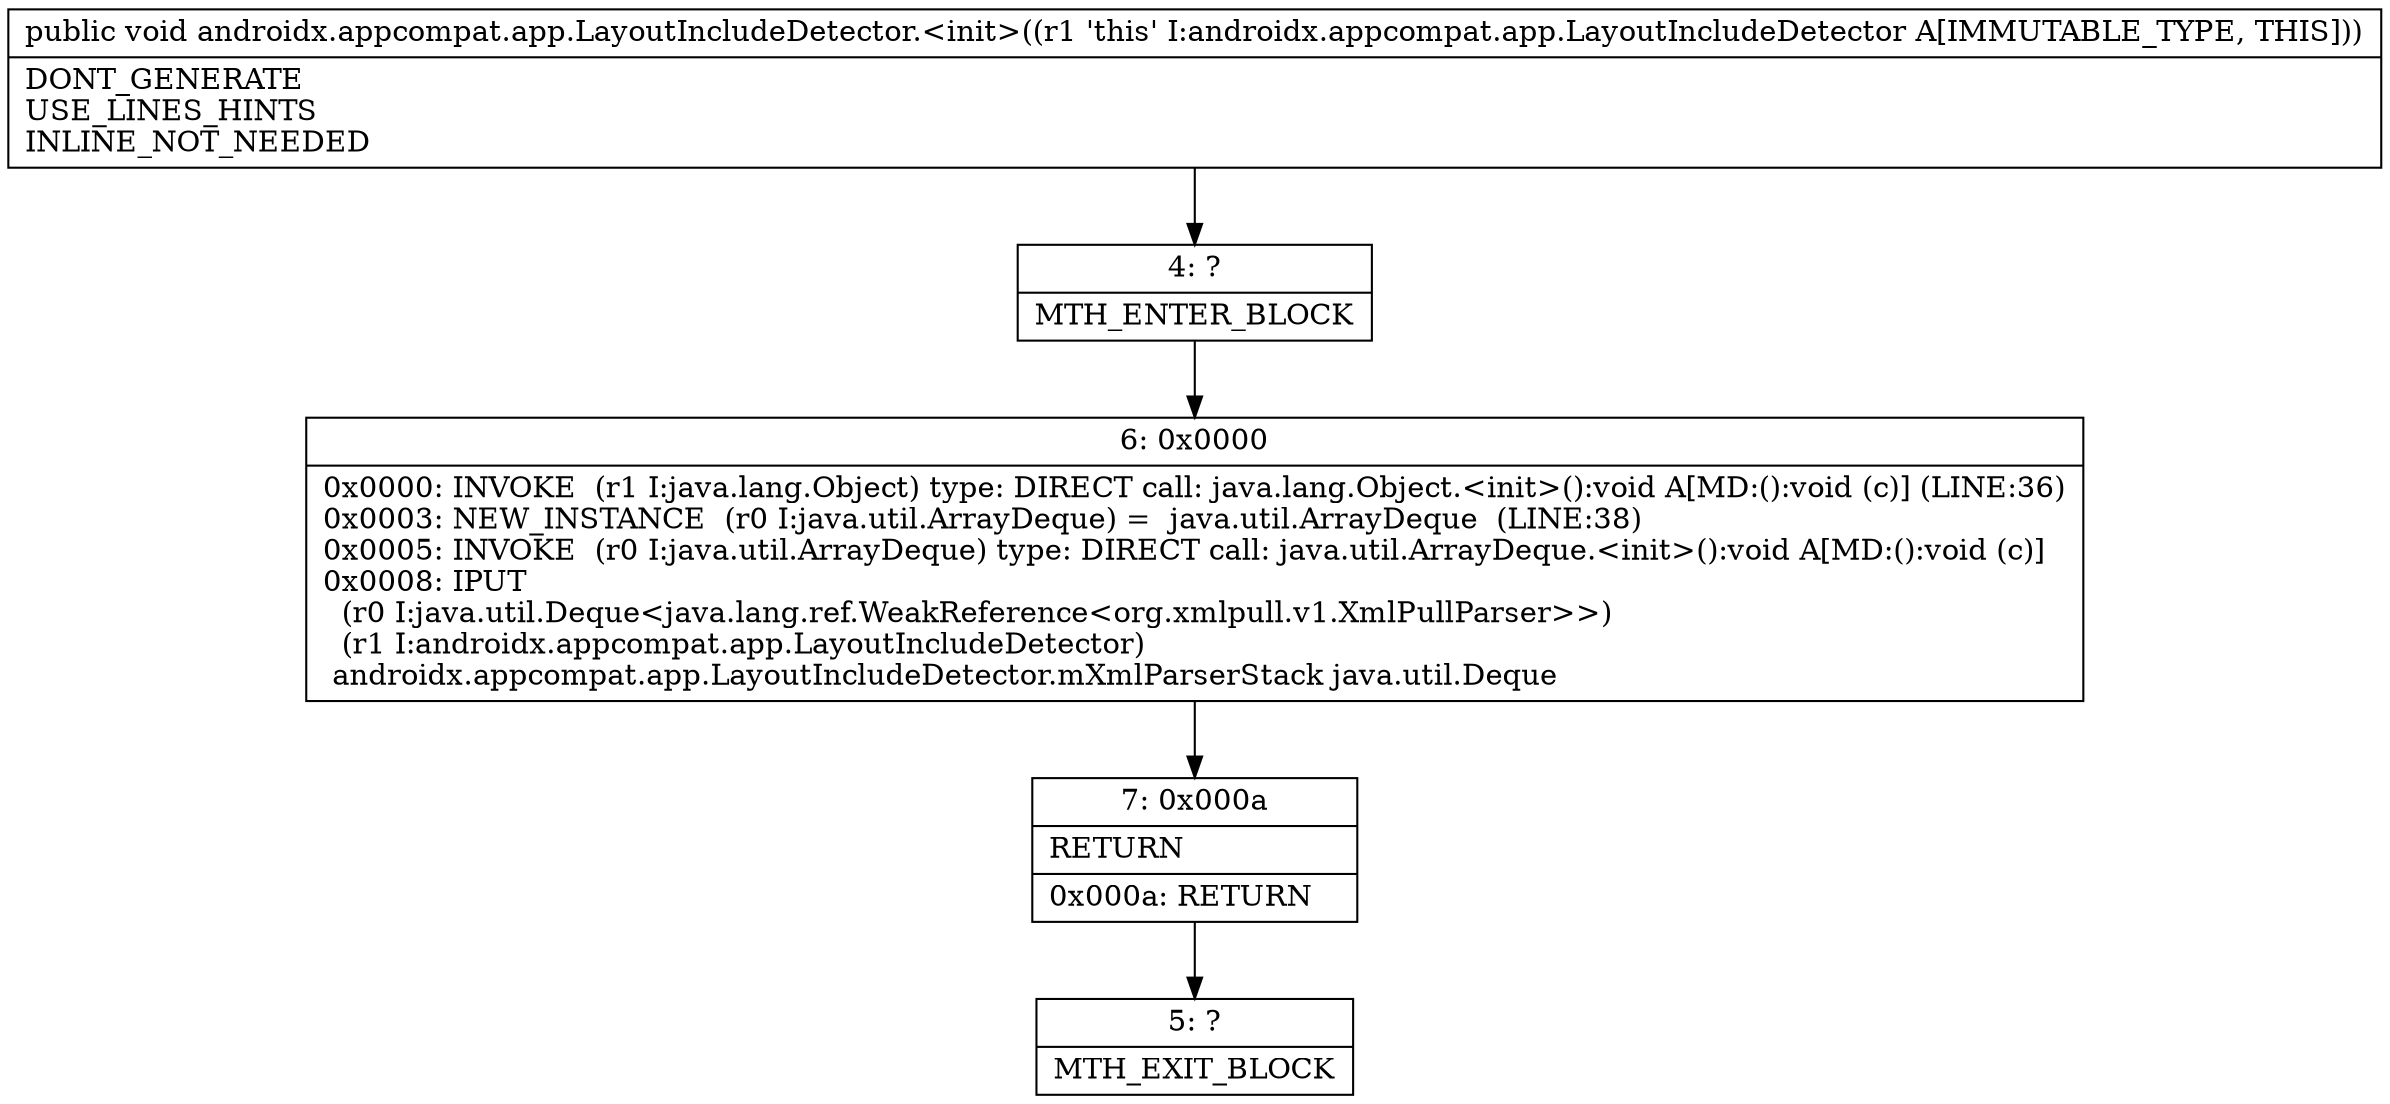 digraph "CFG forandroidx.appcompat.app.LayoutIncludeDetector.\<init\>()V" {
Node_4 [shape=record,label="{4\:\ ?|MTH_ENTER_BLOCK\l}"];
Node_6 [shape=record,label="{6\:\ 0x0000|0x0000: INVOKE  (r1 I:java.lang.Object) type: DIRECT call: java.lang.Object.\<init\>():void A[MD:():void (c)] (LINE:36)\l0x0003: NEW_INSTANCE  (r0 I:java.util.ArrayDeque) =  java.util.ArrayDeque  (LINE:38)\l0x0005: INVOKE  (r0 I:java.util.ArrayDeque) type: DIRECT call: java.util.ArrayDeque.\<init\>():void A[MD:():void (c)]\l0x0008: IPUT  \l  (r0 I:java.util.Deque\<java.lang.ref.WeakReference\<org.xmlpull.v1.XmlPullParser\>\>)\l  (r1 I:androidx.appcompat.app.LayoutIncludeDetector)\l androidx.appcompat.app.LayoutIncludeDetector.mXmlParserStack java.util.Deque \l}"];
Node_7 [shape=record,label="{7\:\ 0x000a|RETURN\l|0x000a: RETURN   \l}"];
Node_5 [shape=record,label="{5\:\ ?|MTH_EXIT_BLOCK\l}"];
MethodNode[shape=record,label="{public void androidx.appcompat.app.LayoutIncludeDetector.\<init\>((r1 'this' I:androidx.appcompat.app.LayoutIncludeDetector A[IMMUTABLE_TYPE, THIS]))  | DONT_GENERATE\lUSE_LINES_HINTS\lINLINE_NOT_NEEDED\l}"];
MethodNode -> Node_4;Node_4 -> Node_6;
Node_6 -> Node_7;
Node_7 -> Node_5;
}

